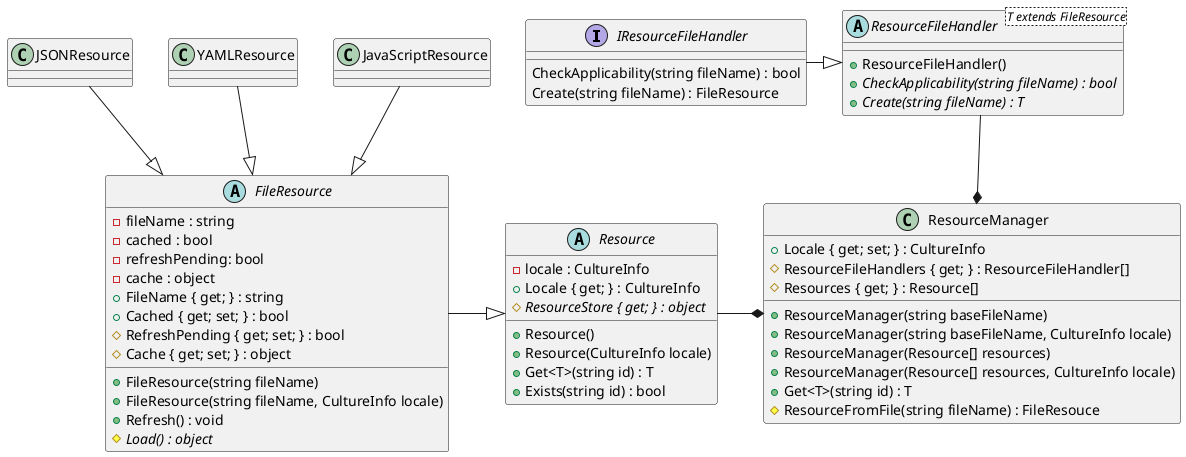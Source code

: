 @startuml ResourceManager.js
interface IResourceFileHandler
{
    CheckApplicability(string fileName) : bool
    Create(string fileName) : FileResource
}

abstract class ResourceFileHandler<T extends FileResource>
{
    + ResourceFileHandler()
    + {abstract} CheckApplicability(string fileName) : bool
    + {abstract} Create(string fileName) : T
}

abstract class Resource
{
    - locale : CultureInfo
    + Resource()
    + Resource(CultureInfo locale)
    + Locale { get; } : CultureInfo
    # {abstract} ResourceStore { get; } : object
    + Get<T>(string id) : T
    + Exists(string id) : bool
}

class ResourceManager
{
    + ResourceManager(string baseFileName)
    + ResourceManager(string baseFileName, CultureInfo locale)
    + ResourceManager(Resource[] resources)
    + ResourceManager(Resource[] resources, CultureInfo locale)
    + Locale { get; set; } : CultureInfo
    # ResourceFileHandlers { get; } : ResourceFileHandler[]
    # Resources { get; } : Resource[]
    + Get<T>(string id) : T
    # ResourceFromFile(string fileName) : FileResouce
}

abstract class FileResource
{
    - fileName : string
    - cached : bool
    - refreshPending: bool
    - cache : object
    + FileResource(string fileName)
    + FileResource(string fileName, CultureInfo locale)
    + FileName { get; } : string
    + Cached { get; set; } : bool
    # RefreshPending { get; set; } : bool
    # Cache { get; set; } : object
    + Refresh() : void
    # {abstract} Load() : object
}

class JSONResource
{
}

class YAMLResource
{
}

class JavaScriptResource
{
}

JSONResource --|> FileResource
YAMLResource --|> FileResource
JavaScriptResource --|> FileResource
FileResource -|> Resource
Resource -* ResourceManager
IResourceFileHandler -|> ResourceFileHandler
ResourceFileHandler --* ResourceManager
@enduml